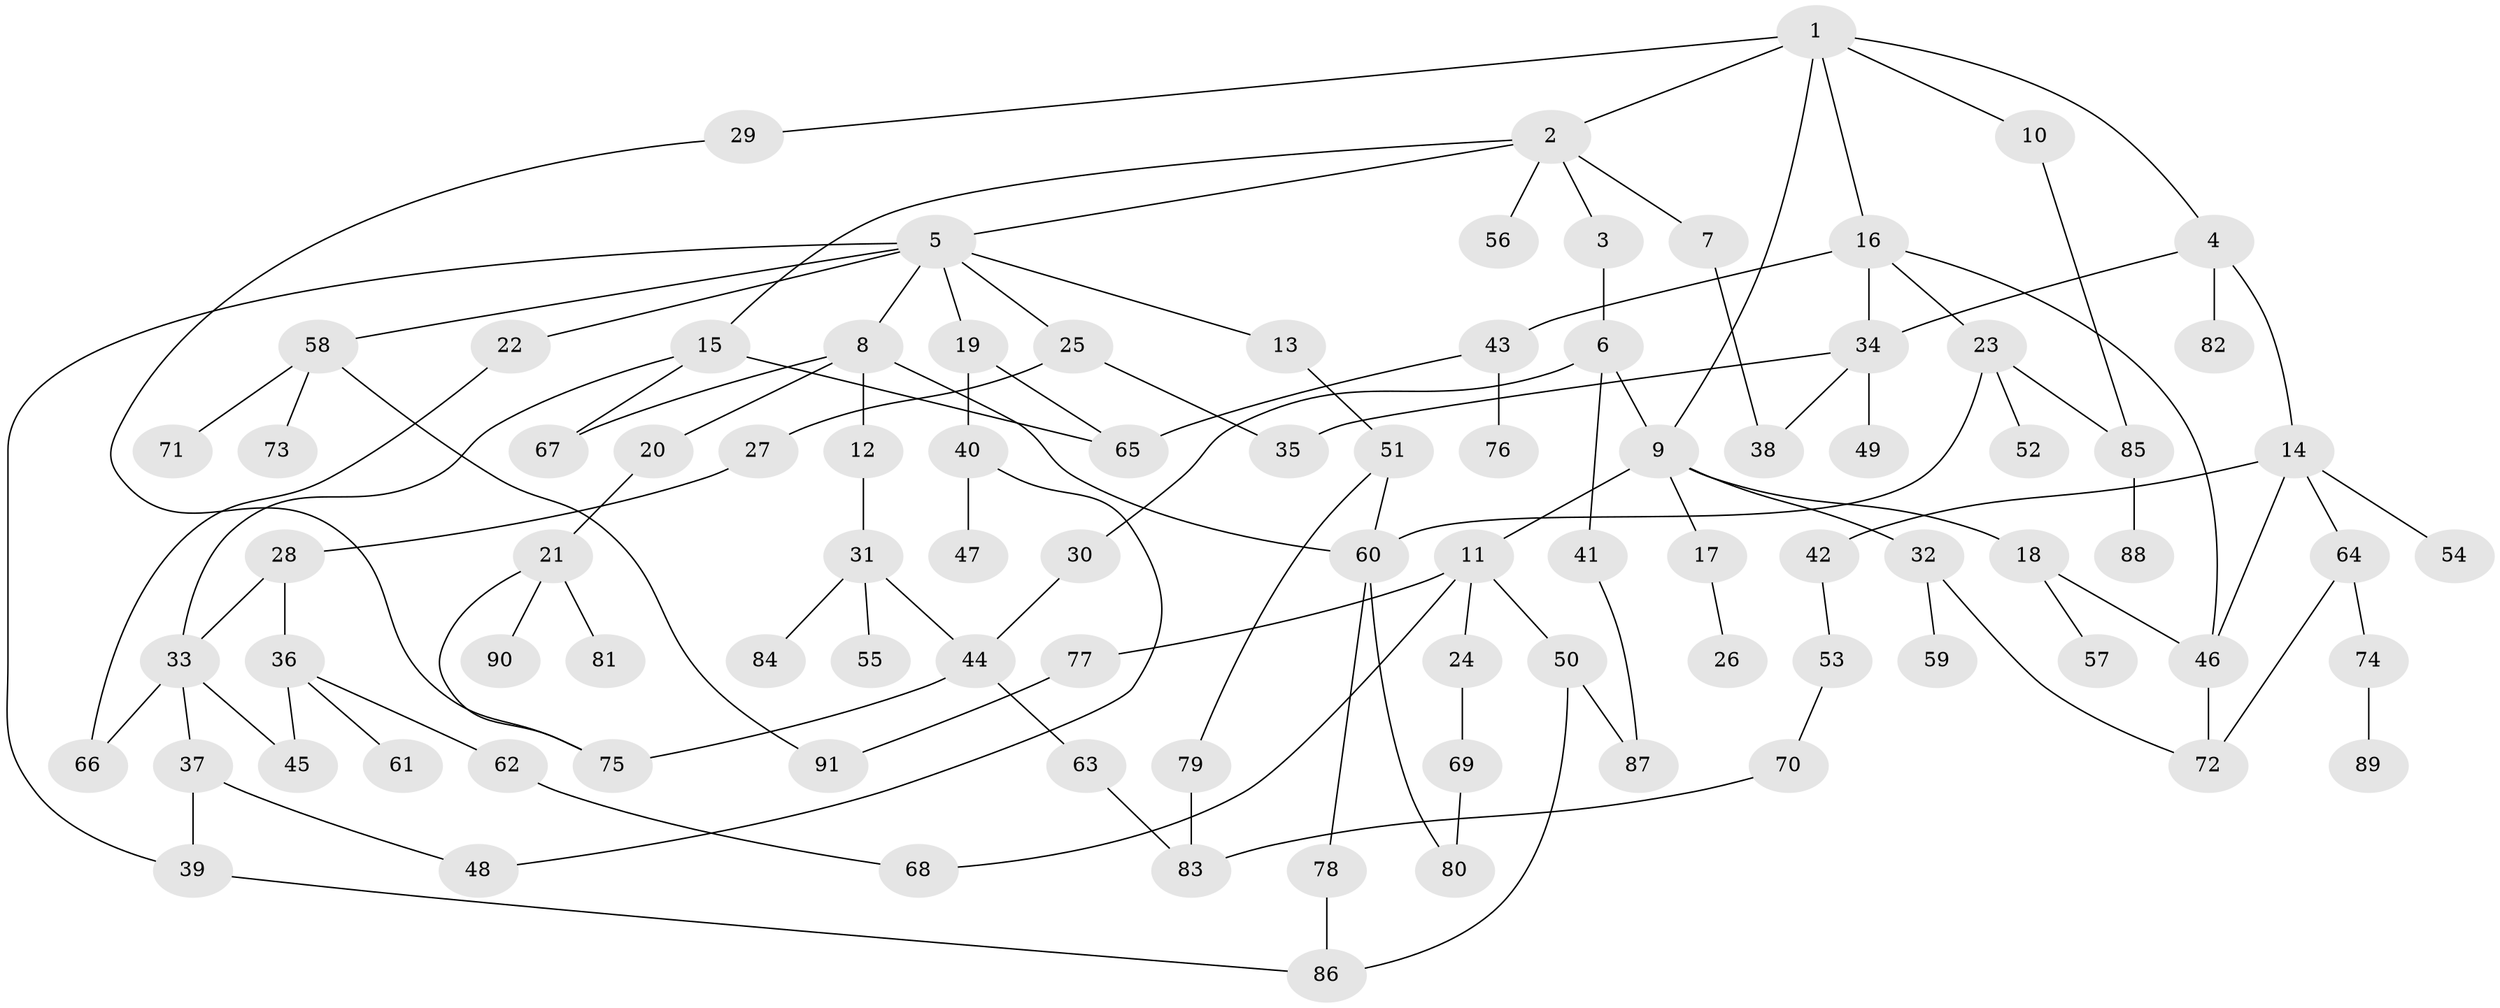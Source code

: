 // Generated by graph-tools (version 1.1) at 2025/42/03/09/25 04:42:59]
// undirected, 91 vertices, 120 edges
graph export_dot {
graph [start="1"]
  node [color=gray90,style=filled];
  1;
  2;
  3;
  4;
  5;
  6;
  7;
  8;
  9;
  10;
  11;
  12;
  13;
  14;
  15;
  16;
  17;
  18;
  19;
  20;
  21;
  22;
  23;
  24;
  25;
  26;
  27;
  28;
  29;
  30;
  31;
  32;
  33;
  34;
  35;
  36;
  37;
  38;
  39;
  40;
  41;
  42;
  43;
  44;
  45;
  46;
  47;
  48;
  49;
  50;
  51;
  52;
  53;
  54;
  55;
  56;
  57;
  58;
  59;
  60;
  61;
  62;
  63;
  64;
  65;
  66;
  67;
  68;
  69;
  70;
  71;
  72;
  73;
  74;
  75;
  76;
  77;
  78;
  79;
  80;
  81;
  82;
  83;
  84;
  85;
  86;
  87;
  88;
  89;
  90;
  91;
  1 -- 2;
  1 -- 4;
  1 -- 9;
  1 -- 10;
  1 -- 16;
  1 -- 29;
  2 -- 3;
  2 -- 5;
  2 -- 7;
  2 -- 15;
  2 -- 56;
  3 -- 6;
  4 -- 14;
  4 -- 34;
  4 -- 82;
  5 -- 8;
  5 -- 13;
  5 -- 19;
  5 -- 22;
  5 -- 25;
  5 -- 39;
  5 -- 58;
  6 -- 30;
  6 -- 41;
  6 -- 9;
  7 -- 38;
  8 -- 12;
  8 -- 20;
  8 -- 67;
  8 -- 60;
  9 -- 11;
  9 -- 17;
  9 -- 18;
  9 -- 32;
  10 -- 85;
  11 -- 24;
  11 -- 50;
  11 -- 68;
  11 -- 77;
  12 -- 31;
  13 -- 51;
  14 -- 42;
  14 -- 54;
  14 -- 64;
  14 -- 46;
  15 -- 65;
  15 -- 67;
  15 -- 33;
  16 -- 23;
  16 -- 43;
  16 -- 46;
  16 -- 34;
  17 -- 26;
  18 -- 46;
  18 -- 57;
  19 -- 40;
  19 -- 65;
  20 -- 21;
  21 -- 81;
  21 -- 90;
  21 -- 75;
  22 -- 66;
  23 -- 52;
  23 -- 85;
  23 -- 60;
  24 -- 69;
  25 -- 27;
  25 -- 35;
  27 -- 28;
  28 -- 33;
  28 -- 36;
  29 -- 75;
  30 -- 44;
  31 -- 44;
  31 -- 55;
  31 -- 84;
  32 -- 59;
  32 -- 72;
  33 -- 37;
  33 -- 66;
  33 -- 45;
  34 -- 35;
  34 -- 49;
  34 -- 38;
  36 -- 45;
  36 -- 61;
  36 -- 62;
  37 -- 39;
  37 -- 48;
  39 -- 86;
  40 -- 47;
  40 -- 48;
  41 -- 87;
  42 -- 53;
  43 -- 76;
  43 -- 65;
  44 -- 63;
  44 -- 75;
  46 -- 72;
  50 -- 87;
  50 -- 86;
  51 -- 60;
  51 -- 79;
  53 -- 70;
  58 -- 71;
  58 -- 73;
  58 -- 91;
  60 -- 78;
  60 -- 80;
  62 -- 68;
  63 -- 83;
  64 -- 72;
  64 -- 74;
  69 -- 80;
  70 -- 83;
  74 -- 89;
  77 -- 91;
  78 -- 86;
  79 -- 83;
  85 -- 88;
}
